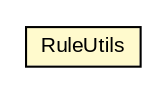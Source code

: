 #!/usr/local/bin/dot
#
# Class diagram 
# Generated by UMLGraph version R5_6-24-gf6e263 (http://www.umlgraph.org/)
#

digraph G {
	edge [fontname="arial",fontsize=10,labelfontname="arial",labelfontsize=10];
	node [fontname="arial",fontsize=10,shape=plaintext];
	nodesep=0.25;
	ranksep=0.5;
	// eu.europa.esig.dss.validation.policy.RuleUtils
	c586980 [label=<<table title="eu.europa.esig.dss.validation.policy.RuleUtils" border="0" cellborder="1" cellspacing="0" cellpadding="2" port="p" bgcolor="lemonChiffon" href="./RuleUtils.html">
		<tr><td><table border="0" cellspacing="0" cellpadding="1">
<tr><td align="center" balign="center"> RuleUtils </td></tr>
		</table></td></tr>
		</table>>, URL="./RuleUtils.html", fontname="arial", fontcolor="black", fontsize=10.0];
}


